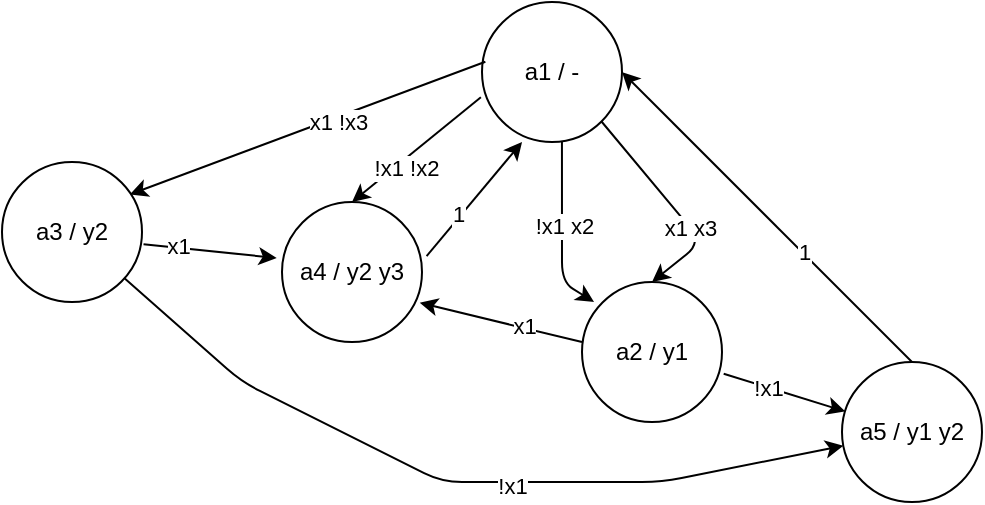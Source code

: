 <mxfile version="13.0.3" type="device"><diagram id="qPFVOKTvLkSdultQfd28" name="Page-1"><mxGraphModel dx="483" dy="561" grid="1" gridSize="10" guides="1" tooltips="1" connect="1" arrows="1" fold="1" page="1" pageScale="1" pageWidth="827" pageHeight="1169" math="0" shadow="0"><root><mxCell id="0"/><mxCell id="1" parent="0"/><mxCell id="JcIfE6Khh2z2RqtxEUBE-1" value="a1 / -" style="ellipse;whiteSpace=wrap;html=1;" vertex="1" parent="1"><mxGeometry x="280" y="80" width="70" height="70" as="geometry"/></mxCell><mxCell id="JcIfE6Khh2z2RqtxEUBE-5" value="a2 / y1" style="ellipse;whiteSpace=wrap;html=1;" vertex="1" parent="1"><mxGeometry x="330" y="220" width="70" height="70" as="geometry"/></mxCell><mxCell id="JcIfE6Khh2z2RqtxEUBE-2" value="" style="endArrow=classic;html=1;exitX=-0.008;exitY=0.68;exitDx=0;exitDy=0;entryX=0.5;entryY=0;entryDx=0;entryDy=0;exitPerimeter=0;" edge="1" parent="1" source="JcIfE6Khh2z2RqtxEUBE-1" target="JcIfE6Khh2z2RqtxEUBE-3"><mxGeometry width="50" height="50" relative="1" as="geometry"><mxPoint x="240" y="280" as="sourcePoint"/><mxPoint x="200" y="200" as="targetPoint"/></mxGeometry></mxCell><mxCell id="JcIfE6Khh2z2RqtxEUBE-4" value="!x1 !x2" style="edgeLabel;html=1;align=center;verticalAlign=middle;resizable=0;points=[];" vertex="1" connectable="0" parent="JcIfE6Khh2z2RqtxEUBE-2"><mxGeometry x="0.235" y="4" relative="1" as="geometry"><mxPoint as="offset"/></mxGeometry></mxCell><mxCell id="JcIfE6Khh2z2RqtxEUBE-3" value="a4 / y2 y3" style="ellipse;whiteSpace=wrap;html=1;" vertex="1" parent="1"><mxGeometry x="180" y="180" width="70" height="70" as="geometry"/></mxCell><mxCell id="JcIfE6Khh2z2RqtxEUBE-10" value="" style="endArrow=classic;html=1;exitX=1;exitY=1;exitDx=0;exitDy=0;entryX=0.5;entryY=0;entryDx=0;entryDy=0;" edge="1" parent="1" source="JcIfE6Khh2z2RqtxEUBE-1" target="JcIfE6Khh2z2RqtxEUBE-5"><mxGeometry width="50" height="50" relative="1" as="geometry"><mxPoint x="380" y="210" as="sourcePoint"/><mxPoint x="428.42" y="229.3" as="targetPoint"/><Array as="points"><mxPoint x="390" y="200"/></Array></mxGeometry></mxCell><mxCell id="JcIfE6Khh2z2RqtxEUBE-11" value="x1 x3" style="edgeLabel;html=1;align=center;verticalAlign=middle;resizable=0;points=[];" vertex="1" connectable="0" parent="JcIfE6Khh2z2RqtxEUBE-10"><mxGeometry x="-0.364" y="1" relative="1" as="geometry"><mxPoint x="21.21" y="27" as="offset"/></mxGeometry></mxCell><mxCell id="JcIfE6Khh2z2RqtxEUBE-12" value="" style="endArrow=classic;html=1;exitX=0.024;exitY=0.427;exitDx=0;exitDy=0;exitPerimeter=0;entryX=0.913;entryY=0.232;entryDx=0;entryDy=0;entryPerimeter=0;" edge="1" parent="1" source="JcIfE6Khh2z2RqtxEUBE-1" target="JcIfE6Khh2z2RqtxEUBE-13"><mxGeometry width="50" height="50" relative="1" as="geometry"><mxPoint x="420" y="190" as="sourcePoint"/><mxPoint x="430" y="180" as="targetPoint"/></mxGeometry></mxCell><mxCell id="JcIfE6Khh2z2RqtxEUBE-14" value="x1 !x3" style="edgeLabel;html=1;align=center;verticalAlign=middle;resizable=0;points=[];" vertex="1" connectable="0" parent="JcIfE6Khh2z2RqtxEUBE-12"><mxGeometry x="-0.155" y="2" relative="1" as="geometry"><mxPoint as="offset"/></mxGeometry></mxCell><mxCell id="JcIfE6Khh2z2RqtxEUBE-13" value="a3 / y2" style="ellipse;whiteSpace=wrap;html=1;" vertex="1" parent="1"><mxGeometry x="40" y="160" width="70" height="70" as="geometry"/></mxCell><mxCell id="JcIfE6Khh2z2RqtxEUBE-15" value="" style="endArrow=classic;html=1;exitX=1.033;exitY=0.386;exitDx=0;exitDy=0;entryX=0.286;entryY=1;entryDx=0;entryDy=0;entryPerimeter=0;exitPerimeter=0;" edge="1" parent="1" source="JcIfE6Khh2z2RqtxEUBE-3" target="JcIfE6Khh2z2RqtxEUBE-1"><mxGeometry width="50" height="50" relative="1" as="geometry"><mxPoint x="200" y="370" as="sourcePoint"/><mxPoint x="250.95" y="339.572" as="targetPoint"/></mxGeometry></mxCell><mxCell id="JcIfE6Khh2z2RqtxEUBE-17" value="1" style="edgeLabel;html=1;align=center;verticalAlign=middle;resizable=0;points=[];" vertex="1" connectable="0" parent="JcIfE6Khh2z2RqtxEUBE-15"><mxGeometry x="-0.306" y="2" relative="1" as="geometry"><mxPoint as="offset"/></mxGeometry></mxCell><mxCell id="JcIfE6Khh2z2RqtxEUBE-20" value="" style="endArrow=classic;html=1;exitX=0;exitY=0.429;exitDx=0;exitDy=0;exitPerimeter=0;entryX=0.984;entryY=0.72;entryDx=0;entryDy=0;entryPerimeter=0;" edge="1" parent="1" source="JcIfE6Khh2z2RqtxEUBE-5" target="JcIfE6Khh2z2RqtxEUBE-3"><mxGeometry width="50" height="50" relative="1" as="geometry"><mxPoint x="220" y="350" as="sourcePoint"/><mxPoint x="270" y="300" as="targetPoint"/></mxGeometry></mxCell><mxCell id="JcIfE6Khh2z2RqtxEUBE-21" value="x1" style="edgeLabel;html=1;align=center;verticalAlign=middle;resizable=0;points=[];" vertex="1" connectable="0" parent="JcIfE6Khh2z2RqtxEUBE-20"><mxGeometry x="-0.278" y="-1" relative="1" as="geometry"><mxPoint as="offset"/></mxGeometry></mxCell><mxCell id="JcIfE6Khh2z2RqtxEUBE-22" value="a5 / y1 y2" style="ellipse;whiteSpace=wrap;html=1;" vertex="1" parent="1"><mxGeometry x="460" y="260" width="70" height="70" as="geometry"/></mxCell><mxCell id="JcIfE6Khh2z2RqtxEUBE-24" value="" style="endArrow=classic;html=1;exitX=1.012;exitY=0.655;exitDx=0;exitDy=0;exitPerimeter=0;" edge="1" parent="1" source="JcIfE6Khh2z2RqtxEUBE-5" target="JcIfE6Khh2z2RqtxEUBE-22"><mxGeometry width="50" height="50" relative="1" as="geometry"><mxPoint x="410" y="340" as="sourcePoint"/><mxPoint x="460" y="290" as="targetPoint"/></mxGeometry></mxCell><mxCell id="JcIfE6Khh2z2RqtxEUBE-28" value="!x1" style="edgeLabel;html=1;align=center;verticalAlign=middle;resizable=0;points=[];" vertex="1" connectable="0" parent="JcIfE6Khh2z2RqtxEUBE-24"><mxGeometry x="-0.287" relative="1" as="geometry"><mxPoint as="offset"/></mxGeometry></mxCell><mxCell id="JcIfE6Khh2z2RqtxEUBE-29" value="" style="endArrow=classic;html=1;exitX=0.5;exitY=0;exitDx=0;exitDy=0;entryX=1;entryY=0.5;entryDx=0;entryDy=0;" edge="1" parent="1" source="JcIfE6Khh2z2RqtxEUBE-22" target="JcIfE6Khh2z2RqtxEUBE-1"><mxGeometry width="50" height="50" relative="1" as="geometry"><mxPoint x="480" y="180" as="sourcePoint"/><mxPoint x="530" y="130" as="targetPoint"/><Array as="points"/></mxGeometry></mxCell><mxCell id="JcIfE6Khh2z2RqtxEUBE-30" value="1" style="edgeLabel;html=1;align=center;verticalAlign=middle;resizable=0;points=[];" vertex="1" connectable="0" parent="JcIfE6Khh2z2RqtxEUBE-29"><mxGeometry x="-0.243" y="-1" relative="1" as="geometry"><mxPoint as="offset"/></mxGeometry></mxCell><mxCell id="JcIfE6Khh2z2RqtxEUBE-31" value="" style="endArrow=classic;html=1;exitX=0.571;exitY=1;exitDx=0;exitDy=0;exitPerimeter=0;entryX=0.086;entryY=0.143;entryDx=0;entryDy=0;entryPerimeter=0;" edge="1" parent="1" source="JcIfE6Khh2z2RqtxEUBE-1" target="JcIfE6Khh2z2RqtxEUBE-5"><mxGeometry width="50" height="50" relative="1" as="geometry"><mxPoint x="290" y="270" as="sourcePoint"/><mxPoint x="340" y="220" as="targetPoint"/><Array as="points"><mxPoint x="320" y="220"/></Array></mxGeometry></mxCell><mxCell id="JcIfE6Khh2z2RqtxEUBE-32" value="!x1 x2" style="edgeLabel;html=1;align=center;verticalAlign=middle;resizable=0;points=[];" vertex="1" connectable="0" parent="JcIfE6Khh2z2RqtxEUBE-31"><mxGeometry x="-0.603" y="1" relative="1" as="geometry"><mxPoint y="24.48" as="offset"/></mxGeometry></mxCell><mxCell id="JcIfE6Khh2z2RqtxEUBE-33" value="" style="endArrow=classic;html=1;exitX=1.011;exitY=0.587;exitDx=0;exitDy=0;exitPerimeter=0;entryX=-0.038;entryY=0.4;entryDx=0;entryDy=0;entryPerimeter=0;" edge="1" parent="1" source="JcIfE6Khh2z2RqtxEUBE-13" target="JcIfE6Khh2z2RqtxEUBE-3"><mxGeometry width="50" height="50" relative="1" as="geometry"><mxPoint x="110" y="320" as="sourcePoint"/><mxPoint x="160" y="270" as="targetPoint"/></mxGeometry></mxCell><mxCell id="JcIfE6Khh2z2RqtxEUBE-34" value="x1" style="edgeLabel;html=1;align=center;verticalAlign=middle;resizable=0;points=[];" vertex="1" connectable="0" parent="JcIfE6Khh2z2RqtxEUBE-33"><mxGeometry x="-0.634" y="1" relative="1" as="geometry"><mxPoint x="5.21" as="offset"/></mxGeometry></mxCell><mxCell id="JcIfE6Khh2z2RqtxEUBE-35" value="" style="endArrow=classic;html=1;" edge="1" parent="1" source="JcIfE6Khh2z2RqtxEUBE-13" target="JcIfE6Khh2z2RqtxEUBE-22"><mxGeometry width="50" height="50" relative="1" as="geometry"><mxPoint x="150" y="330" as="sourcePoint"/><mxPoint x="240" y="350" as="targetPoint"/><Array as="points"><mxPoint x="160" y="270"/><mxPoint x="260" y="320"/><mxPoint x="370" y="320"/></Array></mxGeometry></mxCell><mxCell id="JcIfE6Khh2z2RqtxEUBE-36" value="!x1" style="edgeLabel;html=1;align=center;verticalAlign=middle;resizable=0;points=[];" vertex="1" connectable="0" parent="JcIfE6Khh2z2RqtxEUBE-35"><mxGeometry x="0.147" y="-2" relative="1" as="geometry"><mxPoint as="offset"/></mxGeometry></mxCell></root></mxGraphModel></diagram></mxfile>